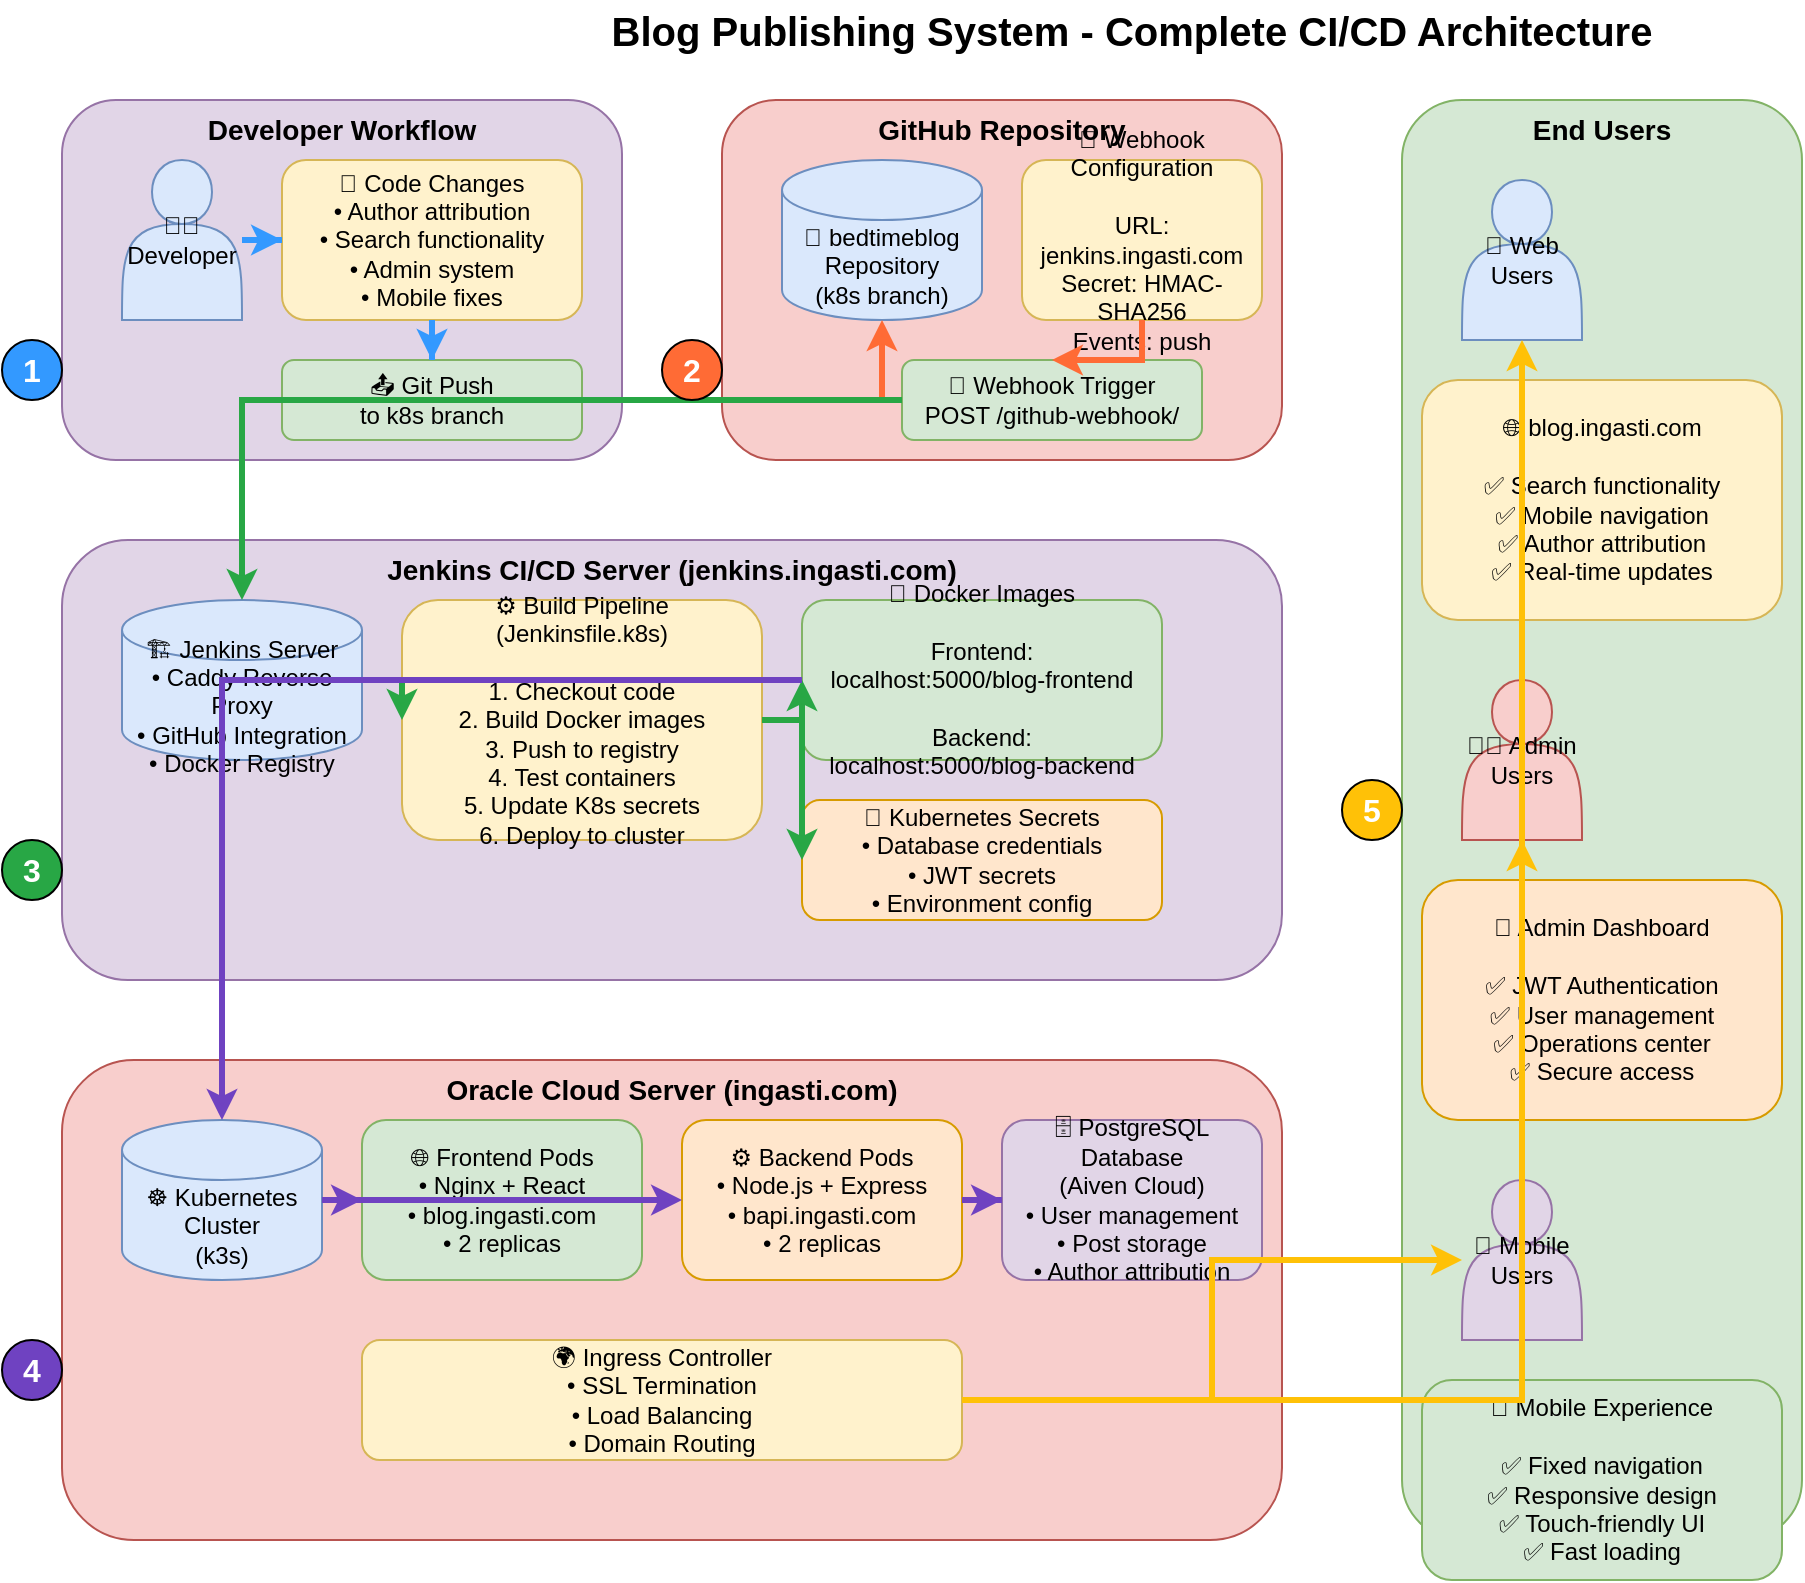 <mxfile version="24.7.17">
  <diagram name="Blog CI/CD Architecture" id="blog-cicd-architecture">
    <mxGraphModel dx="1422" dy="765" grid="1" gridSize="10" guides="1" tooltips="1" connect="1" arrows="1" fold="1" page="1" pageScale="1" pageWidth="1169" pageHeight="827" math="0" shadow="0">
      <root>
        <mxCell id="0" />
        <mxCell id="1" parent="0" />
        
        <!-- Title -->
        <mxCell id="title" value="Blog Publishing System - Complete CI/CD Architecture" style="text;html=1;strokeColor=none;fillColor=none;align=center;verticalAlign=middle;whiteSpace=wrap;rounded=0;fontSize=20;fontStyle=1;" vertex="1" parent="1">
          <mxGeometry x="285" y="10" width="600" height="30" as="geometry" />
        </mxCell>
        
        <!-- Developer Section -->
        <mxCell id="dev-section" value="Developer Workflow" style="rounded=1;whiteSpace=wrap;html=1;fillColor=#e1d5e7;strokeColor=#9673a6;fontSize=14;fontStyle=1;verticalAlign=top;" vertex="1" parent="1">
          <mxGeometry x="50" y="60" width="280" height="180" as="geometry" />
        </mxCell>
        
        <mxCell id="developer" value="👨‍💻 Developer" style="shape=actor;whiteSpace=wrap;html=1;fillColor=#dae8fc;strokeColor=#6c8ebf;" vertex="1" parent="1">
          <mxGeometry x="80" y="90" width="60" height="80" as="geometry" />
        </mxCell>
        
        <mxCell id="code-changes" value="📝 Code Changes&#xa;• Author attribution&#xa;• Search functionality&#xa;• Admin system&#xa;• Mobile fixes" style="rounded=1;whiteSpace=wrap;html=1;fillColor=#fff2cc;strokeColor=#d6b656;" vertex="1" parent="1">
          <mxGeometry x="160" y="90" width="150" height="80" as="geometry" />
        </mxCell>
        
        <mxCell id="git-push" value="📤 Git Push&#xa;to k8s branch" style="rounded=1;whiteSpace=wrap;html=1;fillColor=#d5e8d4;strokeColor=#82b366;" vertex="1" parent="1">
          <mxGeometry x="160" y="190" width="150" height="40" as="geometry" />
        </mxCell>
        
        <!-- GitHub Section -->
        <mxCell id="github-section" value="GitHub Repository" style="rounded=1;whiteSpace=wrap;html=1;fillColor=#f8cecc;strokeColor=#b85450;fontSize=14;fontStyle=1;verticalAlign=top;" vertex="1" parent="1">
          <mxGeometry x="380" y="60" width="280" height="180" as="geometry" />
        </mxCell>
        
        <mxCell id="github-repo" value="📁 bedtimeblog&#xa;Repository&#xa;(k8s branch)" style="shape=cylinder3;whiteSpace=wrap;html=1;boundedLbl=1;backgroundOutline=1;size=15;fillColor=#dae8fc;strokeColor=#6c8ebf;" vertex="1" parent="1">
          <mxGeometry x="410" y="90" width="100" height="80" as="geometry" />
        </mxCell>
        
        <mxCell id="webhook-config" value="🔗 Webhook&#xa;Configuration&#xa;&#xa;URL: jenkins.ingasti.com&#xa;Secret: HMAC-SHA256&#xa;Events: push" style="rounded=1;whiteSpace=wrap;html=1;fillColor=#fff2cc;strokeColor=#d6b656;" vertex="1" parent="1">
          <mxGeometry x="530" y="90" width="120" height="80" as="geometry" />
        </mxCell>
        
        <mxCell id="webhook-trigger" value="🚀 Webhook Trigger&#xa;POST /github-webhook/" style="rounded=1;whiteSpace=wrap;html=1;fillColor=#d5e8d4;strokeColor=#82b366;" vertex="1" parent="1">
          <mxGeometry x="470" y="190" width="150" height="40" as="geometry" />
        </mxCell>
        
        <!-- Jenkins Section -->
        <mxCell id="jenkins-section" value="Jenkins CI/CD Server (jenkins.ingasti.com)" style="rounded=1;whiteSpace=wrap;html=1;fillColor=#e1d5e7;strokeColor=#9673a6;fontSize=14;fontStyle=1;verticalAlign=top;" vertex="1" parent="1">
          <mxGeometry x="50" y="280" width="610" height="220" as="geometry" />
        </mxCell>
        
        <mxCell id="jenkins-server" value="🏗️ Jenkins Server&#xa;• Caddy Reverse Proxy&#xa;• GitHub Integration&#xa;• Docker Registry" style="shape=cylinder3;whiteSpace=wrap;html=1;boundedLbl=1;backgroundOutline=1;size=15;fillColor=#dae8fc;strokeColor=#6c8ebf;" vertex="1" parent="1">
          <mxGeometry x="80" y="310" width="120" height="80" as="geometry" />
        </mxCell>
        
        <mxCell id="build-pipeline" value="⚙️ Build Pipeline&#xa;(Jenkinsfile.k8s)&#xa;&#xa;1. Checkout code&#xa;2. Build Docker images&#xa;3. Push to registry&#xa;4. Test containers&#xa;5. Update K8s secrets&#xa;6. Deploy to cluster" style="rounded=1;whiteSpace=wrap;html=1;fillColor=#fff2cc;strokeColor=#d6b656;" vertex="1" parent="1">
          <mxGeometry x="220" y="310" width="180" height="120" as="geometry" />
        </mxCell>
        
        <mxCell id="docker-images" value="🐳 Docker Images&#xa;&#xa;Frontend:&#xa;localhost:5000/blog-frontend&#xa;&#xa;Backend:&#xa;localhost:5000/blog-backend" style="rounded=1;whiteSpace=wrap;html=1;fillColor=#d5e8d4;strokeColor=#82b366;" vertex="1" parent="1">
          <mxGeometry x="420" y="310" width="180" height="80" as="geometry" />
        </mxCell>
        
        <mxCell id="k8s-secrets" value="🔐 Kubernetes Secrets&#xa;• Database credentials&#xa;• JWT secrets&#xa;• Environment config" style="rounded=1;whiteSpace=wrap;html=1;fillColor=#ffe6cc;strokeColor=#d79b00;" vertex="1" parent="1">
          <mxGeometry x="420" y="410" width="180" height="60" as="geometry" />
        </mxCell>
        
        <!-- Cloud Server Section -->
        <mxCell id="cloud-section" value="Oracle Cloud Server (ingasti.com)" style="rounded=1;whiteSpace=wrap;html=1;fillColor=#f8cecc;strokeColor=#b85450;fontSize=14;fontStyle=1;verticalAlign=top;" vertex="1" parent="1">
          <mxGeometry x="50" y="540" width="610" height="240" as="geometry" />
        </mxCell>
        
        <mxCell id="k8s-cluster" value="☸️ Kubernetes Cluster&#xa;(k3s)" style="shape=cylinder3;whiteSpace=wrap;html=1;boundedLbl=1;backgroundOutline=1;size=15;fillColor=#dae8fc;strokeColor=#6c8ebf;" vertex="1" parent="1">
          <mxGeometry x="80" y="570" width="100" height="80" as="geometry" />
        </mxCell>
        
        <mxCell id="frontend-pods" value="🌐 Frontend Pods&#xa;• Nginx + React&#xa;• blog.ingasti.com&#xa;• 2 replicas" style="rounded=1;whiteSpace=wrap;html=1;fillColor=#d5e8d4;strokeColor=#82b366;" vertex="1" parent="1">
          <mxGeometry x="200" y="570" width="140" height="80" as="geometry" />
        </mxCell>
        
        <mxCell id="backend-pods" value="⚙️ Backend Pods&#xa;• Node.js + Express&#xa;• bapi.ingasti.com&#xa;• 2 replicas" style="rounded=1;whiteSpace=wrap;html=1;fillColor=#ffe6cc;strokeColor=#d79b00;" vertex="1" parent="1">
          <mxGeometry x="360" y="570" width="140" height="80" as="geometry" />
        </mxCell>
        
        <mxCell id="database" value="🗄️ PostgreSQL Database&#xa;(Aiven Cloud)&#xa;• User management&#xa;• Post storage&#xa;• Author attribution" style="rounded=1;whiteSpace=wrap;html=1;fillColor=#e1d5e7;strokeColor=#9673a6;" vertex="1" parent="1">
          <mxGeometry x="520" y="570" width="130" height="80" as="geometry" />
        </mxCell>
        
        <mxCell id="ingress" value="🌍 Ingress Controller&#xa;• SSL Termination&#xa;• Load Balancing&#xa;• Domain Routing" style="rounded=1;whiteSpace=wrap;html=1;fillColor=#fff2cc;strokeColor=#d6b656;" vertex="1" parent="1">
          <mxGeometry x="200" y="680" width="300" height="60" as="geometry" />
        </mxCell>
        
        <!-- End Users Section -->
        <mxCell id="users-section" value="End Users" style="rounded=1;whiteSpace=wrap;html=1;fillColor=#d5e8d4;strokeColor=#82b366;fontSize=14;fontStyle=1;verticalAlign=top;" vertex="1" parent="1">
          <mxGeometry x="720" y="60" width="200" height="720" as="geometry" />
        </mxCell>
        
        <mxCell id="web-users" value="👥 Web Users" style="shape=actor;whiteSpace=wrap;html=1;fillColor=#dae8fc;strokeColor=#6c8ebf;" vertex="1" parent="1">
          <mxGeometry x="750" y="100" width="60" height="80" as="geometry" />
        </mxCell>
        
        <mxCell id="blog-access" value="🌐 blog.ingasti.com&#xa;&#xa;✅ Search functionality&#xa;✅ Mobile navigation&#xa;✅ Author attribution&#xa;✅ Real-time updates" style="rounded=1;whiteSpace=wrap;html=1;fillColor=#fff2cc;strokeColor=#d6b656;" vertex="1" parent="1">
          <mxGeometry x="730" y="200" width="180" height="120" as="geometry" />
        </mxCell>
        
        <mxCell id="admin-users" value="👨‍💼 Admin Users" style="shape=actor;whiteSpace=wrap;html=1;fillColor=#f8cecc;strokeColor=#b85450;" vertex="1" parent="1">
          <mxGeometry x="750" y="350" width="60" height="80" as="geometry" />
        </mxCell>
        
        <mxCell id="admin-access" value="🔐 Admin Dashboard&#xa;&#xa;✅ JWT Authentication&#xa;✅ User management&#xa;✅ Operations center&#xa;✅ Secure access" style="rounded=1;whiteSpace=wrap;html=1;fillColor=#ffe6cc;strokeColor=#d79b00;" vertex="1" parent="1">
          <mxGeometry x="730" y="450" width="180" height="120" as="geometry" />
        </mxCell>
        
        <mxCell id="mobile-users" value="📱 Mobile Users" style="shape=actor;whiteSpace=wrap;html=1;fillColor=#e1d5e7;strokeColor=#9673a6;" vertex="1" parent="1">
          <mxGeometry x="750" y="600" width="60" height="80" as="geometry" />
        </mxCell>
        
        <mxCell id="mobile-access" value="📱 Mobile Experience&#xa;&#xa;✅ Fixed navigation&#xa;✅ Responsive design&#xa;✅ Touch-friendly UI&#xa;✅ Fast loading" style="rounded=1;whiteSpace=wrap;html=1;fillColor=#d5e8d4;strokeColor=#82b366;" vertex="1" parent="1">
          <mxGeometry x="730" y="700" width="180" height="100" as="geometry" />
        </mxCell>
        
        <!-- Flow Arrows -->
        <mxCell id="arrow1" style="edgeStyle=orthogonalEdgeStyle;rounded=0;orthogonalLoop=1;jettySize=auto;html=1;strokeWidth=3;strokeColor=#3399FF;" edge="1" parent="1" source="developer" target="code-changes">
          <mxGeometry relative="1" as="geometry" />
        </mxCell>
        
        <mxCell id="arrow2" style="edgeStyle=orthogonalEdgeStyle;rounded=0;orthogonalLoop=1;jettySize=auto;html=1;strokeWidth=3;strokeColor=#3399FF;" edge="1" parent="1" source="code-changes" target="git-push">
          <mxGeometry relative="1" as="geometry" />
        </mxCell>
        
        <mxCell id="arrow3" style="edgeStyle=orthogonalEdgeStyle;rounded=0;orthogonalLoop=1;jettySize=auto;html=1;strokeWidth=3;strokeColor=#FF6B35;" edge="1" parent="1" source="git-push" target="github-repo">
          <mxGeometry relative="1" as="geometry" />
        </mxCell>
        
        <mxCell id="arrow4" style="edgeStyle=orthogonalEdgeStyle;rounded=0;orthogonalLoop=1;jettySize=auto;html=1;strokeWidth=3;strokeColor=#FF6B35;" edge="1" parent="1" source="webhook-config" target="webhook-trigger">
          <mxGeometry relative="1" as="geometry" />
        </mxCell>
        
        <mxCell id="arrow5" style="edgeStyle=orthogonalEdgeStyle;rounded=0;orthogonalLoop=1;jettySize=auto;html=1;strokeWidth=3;strokeColor=#28A745;" edge="1" parent="1" source="webhook-trigger" target="jenkins-server">
          <mxGeometry relative="1" as="geometry" />
        </mxCell>
        
        <mxCell id="arrow6" style="edgeStyle=orthogonalEdgeStyle;rounded=0;orthogonalLoop=1;jettySize=auto;html=1;strokeWidth=3;strokeColor=#28A745;" edge="1" parent="1" source="jenkins-server" target="build-pipeline">
          <mxGeometry relative="1" as="geometry" />
        </mxCell>
        
        <mxCell id="arrow7" style="edgeStyle=orthogonalEdgeStyle;rounded=0;orthogonalLoop=1;jettySize=auto;html=1;strokeWidth=3;strokeColor=#28A745;" edge="1" parent="1" source="build-pipeline" target="docker-images">
          <mxGeometry relative="1" as="geometry" />
        </mxCell>
        
        <mxCell id="arrow8" style="edgeStyle=orthogonalEdgeStyle;rounded=0;orthogonalLoop=1;jettySize=auto;html=1;strokeWidth=3;strokeColor=#28A745;" edge="1" parent="1" source="build-pipeline" target="k8s-secrets">
          <mxGeometry relative="1" as="geometry" />
        </mxCell>
        
        <mxCell id="arrow9" style="edgeStyle=orthogonalEdgeStyle;rounded=0;orthogonalLoop=1;jettySize=auto;html=1;strokeWidth=3;strokeColor=#6F42C1;" edge="1" parent="1" source="docker-images" target="k8s-cluster">
          <mxGeometry relative="1" as="geometry" />
        </mxCell>
        
        <mxCell id="arrow10" style="edgeStyle=orthogonalEdgeStyle;rounded=0;orthogonalLoop=1;jettySize=auto;html=1;strokeWidth=3;strokeColor=#6F42C1;" edge="1" parent="1" source="k8s-cluster" target="frontend-pods">
          <mxGeometry relative="1" as="geometry" />
        </mxCell>
        
        <mxCell id="arrow11" style="edgeStyle=orthogonalEdgeStyle;rounded=0;orthogonalLoop=1;jettySize=auto;html=1;strokeWidth=3;strokeColor=#6F42C1;" edge="1" parent="1" source="k8s-cluster" target="backend-pods">
          <mxGeometry relative="1" as="geometry" />
        </mxCell>
        
        <mxCell id="arrow12" style="edgeStyle=orthogonalEdgeStyle;rounded=0;orthogonalLoop=1;jettySize=auto;html=1;strokeWidth=3;strokeColor=#6F42C1;" edge="1" parent="1" source="backend-pods" target="database">
          <mxGeometry relative="1" as="geometry" />
        </mxCell>
        
        <mxCell id="arrow13" style="edgeStyle=orthogonalEdgeStyle;rounded=0;orthogonalLoop=1;jettySize=auto;html=1;strokeWidth=3;strokeColor=#FFC107;" edge="1" parent="1" source="ingress" target="web-users">
          <mxGeometry relative="1" as="geometry" />
        </mxCell>
        
        <mxCell id="arrow14" style="edgeStyle=orthogonalEdgeStyle;rounded=0;orthogonalLoop=1;jettySize=auto;html=1;strokeWidth=3;strokeColor=#FFC107;" edge="1" parent="1" source="ingress" target="admin-users">
          <mxGeometry relative="1" as="geometry" />
        </mxCell>
        
        <mxCell id="arrow15" style="edgeStyle=orthogonalEdgeStyle;rounded=0;orthogonalLoop=1;jettySize=auto;html=1;strokeWidth=3;strokeColor=#FFC107;" edge="1" parent="1" source="ingress" target="mobile-users">
          <mxGeometry relative="1" as="geometry" />
        </mxCell>
        
        <!-- Process Steps -->
        <mxCell id="step1" value="1" style="ellipse;whiteSpace=wrap;html=1;aspect=fixed;fillColor=#3399FF;fontColor=white;fontStyle=1;fontSize=16;" vertex="1" parent="1">
          <mxGeometry x="20" y="180" width="30" height="30" as="geometry" />
        </mxCell>
        
        <mxCell id="step2" value="2" style="ellipse;whiteSpace=wrap;html=1;aspect=fixed;fillColor=#FF6B35;fontColor=white;fontStyle=1;fontSize=16;" vertex="1" parent="1">
          <mxGeometry x="350" y="180" width="30" height="30" as="geometry" />
        </mxCell>
        
        <mxCell id="step3" value="3" style="ellipse;whiteSpace=wrap;html=1;aspect=fixed;fillColor=#28A745;fontColor=white;fontStyle=1;fontSize=16;" vertex="1" parent="1">
          <mxGeometry x="20" y="430" width="30" height="30" as="geometry" />
        </mxCell>
        
        <mxCell id="step4" value="4" style="ellipse;whiteSpace=wrap;html=1;aspect=fixed;fillColor=#6F42C1;fontColor=white;fontStyle=1;fontSize=16;" vertex="1" parent="1">
          <mxGeometry x="20" y="680" width="30" height="30" as="geometry" />
        </mxCell>
        
        <mxCell id="step5" value="5" style="ellipse;whiteSpace=wrap;html=1;aspect=fixed;fillColor=#FFC107;fontColor=white;fontStyle=1;fontSize=16;" vertex="1" parent="1">
          <mxGeometry x="690" y="400" width="30" height="30" as="geometry" />
        </mxCell>
        
        <!-- Legend -->
        <mxCell id="legend" value="🔄 CI/CD Flow Legend&#xa;&#xa;1️⃣ Development & Commit&#xa;2️⃣ GitHub Webhook Trigger&#xa;3️⃣ Jenkins Build & Deploy&#xa;4️⃣ Kubernetes Orchestration&#xa;5️⃣ Live Application Access" style="rounded=1;whiteSpace=wrap;html=1;fillColor=#f5f5f5;strokeColor=#666666;fontSize=12;align=left;verticalAlign=top;" vertex="1" parent="1">
          <mxGeometry x="950" y="60" width="200" height="140" as="geometry" />
        </mxCell>
        
      </root>
    </mxGraphModel>
  </diagram>
</mxfile>
